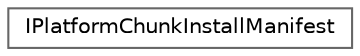 digraph "Graphical Class Hierarchy"
{
 // INTERACTIVE_SVG=YES
 // LATEX_PDF_SIZE
  bgcolor="transparent";
  edge [fontname=Helvetica,fontsize=10,labelfontname=Helvetica,labelfontsize=10];
  node [fontname=Helvetica,fontsize=10,shape=box,height=0.2,width=0.4];
  rankdir="LR";
  Node0 [id="Node000000",label="IPlatformChunkInstallManifest",height=0.2,width=0.4,color="grey40", fillcolor="white", style="filled",URL="$d0/dc8/classIPlatformChunkInstallManifest.html",tooltip="Platform Chunk Install Manifest Interface."];
}

